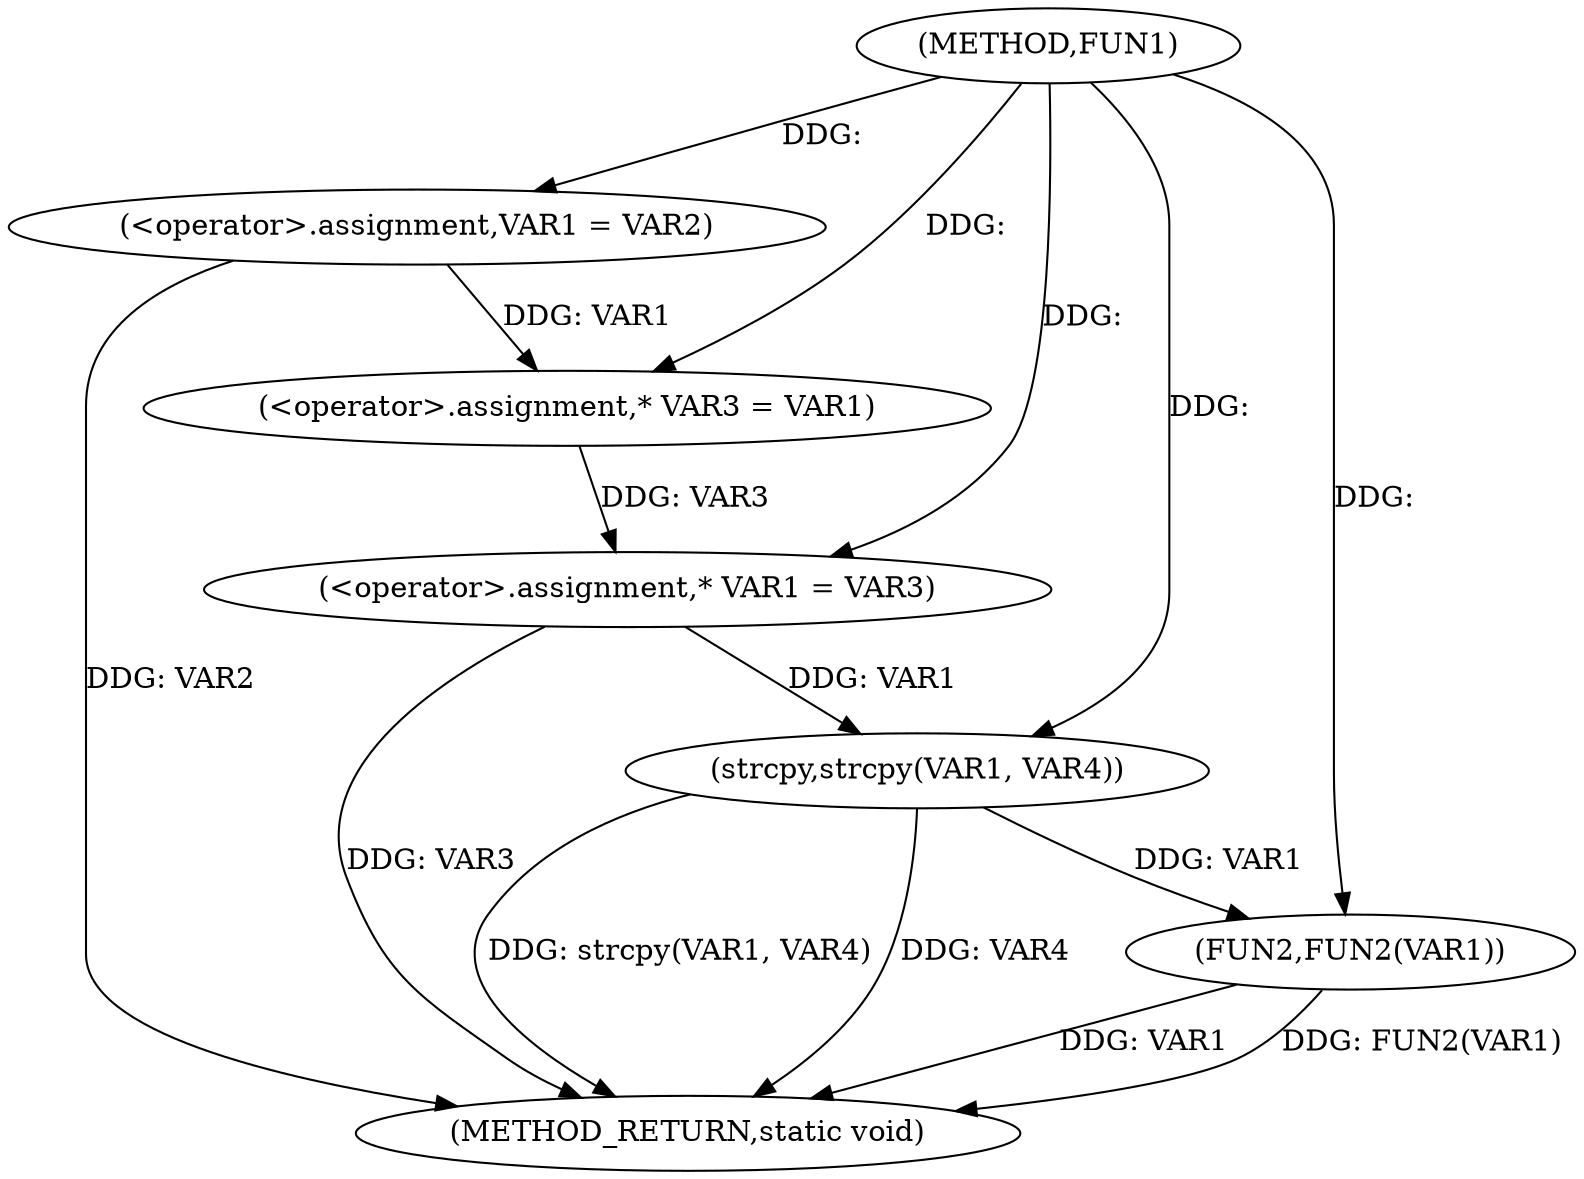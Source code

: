 digraph FUN1 {  
"1000100" [label = "(METHOD,FUN1)" ]
"1000123" [label = "(METHOD_RETURN,static void)" ]
"1000104" [label = "(<operator>.assignment,VAR1 = VAR2)" ]
"1000109" [label = "(<operator>.assignment,* VAR3 = VAR1)" ]
"1000113" [label = "(<operator>.assignment,* VAR1 = VAR3)" ]
"1000118" [label = "(strcpy,strcpy(VAR1, VAR4))" ]
"1000121" [label = "(FUN2,FUN2(VAR1))" ]
  "1000118" -> "1000123"  [ label = "DDG: strcpy(VAR1, VAR4)"] 
  "1000121" -> "1000123"  [ label = "DDG: VAR1"] 
  "1000113" -> "1000123"  [ label = "DDG: VAR3"] 
  "1000121" -> "1000123"  [ label = "DDG: FUN2(VAR1)"] 
  "1000118" -> "1000123"  [ label = "DDG: VAR4"] 
  "1000104" -> "1000123"  [ label = "DDG: VAR2"] 
  "1000100" -> "1000104"  [ label = "DDG: "] 
  "1000104" -> "1000109"  [ label = "DDG: VAR1"] 
  "1000100" -> "1000109"  [ label = "DDG: "] 
  "1000109" -> "1000113"  [ label = "DDG: VAR3"] 
  "1000100" -> "1000113"  [ label = "DDG: "] 
  "1000113" -> "1000118"  [ label = "DDG: VAR1"] 
  "1000100" -> "1000118"  [ label = "DDG: "] 
  "1000118" -> "1000121"  [ label = "DDG: VAR1"] 
  "1000100" -> "1000121"  [ label = "DDG: "] 
}
